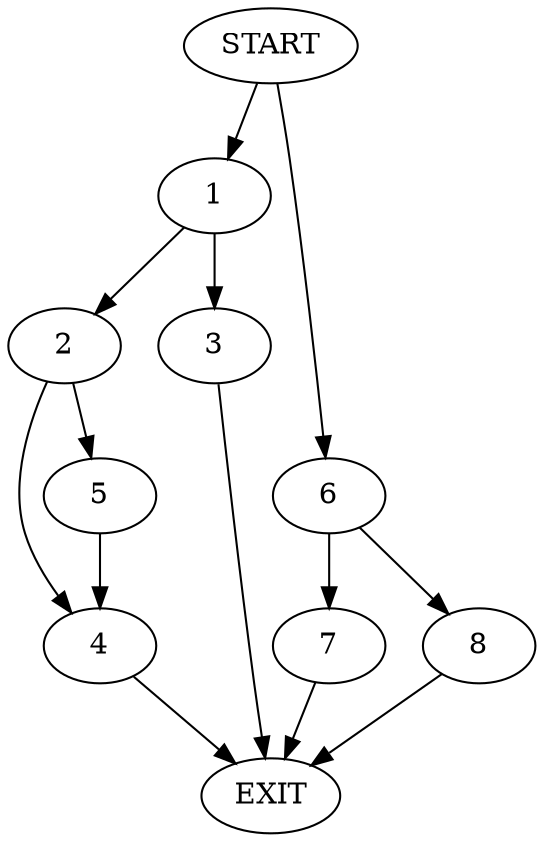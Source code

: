 digraph {
0 [label="START"]
9 [label="EXIT"]
0 -> 1
1 -> 2
1 -> 3
3 -> 9
2 -> 4
2 -> 5
4 -> 9
5 -> 4
0 -> 6
6 -> 7
6 -> 8
8 -> 9
7 -> 9
}
